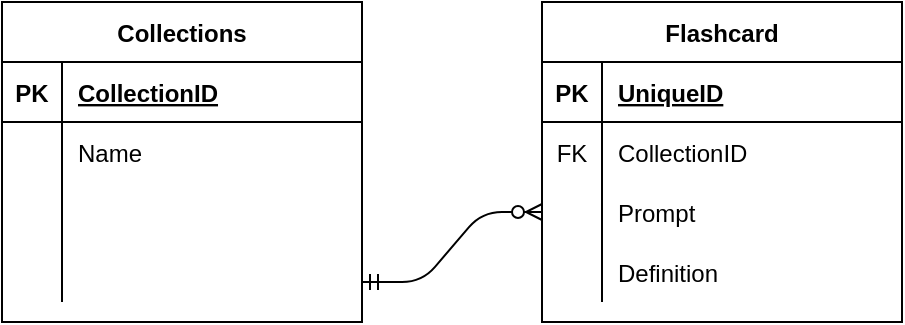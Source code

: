 <mxfile version="14.7.3" type="device"><diagram id="F9yxakLlYcTevxyqC6IC" name="Page-1"><mxGraphModel dx="868" dy="450" grid="1" gridSize="10" guides="1" tooltips="1" connect="1" arrows="1" fold="1" page="1" pageScale="1" pageWidth="850" pageHeight="1100" math="0" shadow="0"><root><mxCell id="0"/><mxCell id="1" parent="0"/><mxCell id="3uiy1dCOhSg0yCe8Ar09-20" value="Collections" style="shape=table;startSize=30;container=1;collapsible=1;childLayout=tableLayout;fixedRows=1;rowLines=0;fontStyle=1;align=center;resizeLast=1;" vertex="1" parent="1"><mxGeometry x="150" y="200" width="180" height="160" as="geometry"><mxRectangle x="150" y="200" width="100" height="30" as="alternateBounds"/></mxGeometry></mxCell><mxCell id="3uiy1dCOhSg0yCe8Ar09-21" value="" style="shape=partialRectangle;collapsible=0;dropTarget=0;pointerEvents=0;fillColor=none;top=0;left=0;bottom=1;right=0;points=[[0,0.5],[1,0.5]];portConstraint=eastwest;" vertex="1" parent="3uiy1dCOhSg0yCe8Ar09-20"><mxGeometry y="30" width="180" height="30" as="geometry"/></mxCell><mxCell id="3uiy1dCOhSg0yCe8Ar09-22" value="PK" style="shape=partialRectangle;connectable=0;fillColor=none;top=0;left=0;bottom=0;right=0;fontStyle=1;overflow=hidden;" vertex="1" parent="3uiy1dCOhSg0yCe8Ar09-21"><mxGeometry width="30" height="30" as="geometry"/></mxCell><mxCell id="3uiy1dCOhSg0yCe8Ar09-23" value="CollectionID" style="shape=partialRectangle;connectable=0;fillColor=none;top=0;left=0;bottom=0;right=0;align=left;spacingLeft=6;fontStyle=5;overflow=hidden;" vertex="1" parent="3uiy1dCOhSg0yCe8Ar09-21"><mxGeometry x="30" width="150" height="30" as="geometry"/></mxCell><mxCell id="3uiy1dCOhSg0yCe8Ar09-24" value="" style="shape=partialRectangle;collapsible=0;dropTarget=0;pointerEvents=0;fillColor=none;top=0;left=0;bottom=0;right=0;points=[[0,0.5],[1,0.5]];portConstraint=eastwest;" vertex="1" parent="3uiy1dCOhSg0yCe8Ar09-20"><mxGeometry y="60" width="180" height="30" as="geometry"/></mxCell><mxCell id="3uiy1dCOhSg0yCe8Ar09-25" value="" style="shape=partialRectangle;connectable=0;fillColor=none;top=0;left=0;bottom=0;right=0;editable=1;overflow=hidden;" vertex="1" parent="3uiy1dCOhSg0yCe8Ar09-24"><mxGeometry width="30" height="30" as="geometry"/></mxCell><mxCell id="3uiy1dCOhSg0yCe8Ar09-26" value="Name" style="shape=partialRectangle;connectable=0;fillColor=none;top=0;left=0;bottom=0;right=0;align=left;spacingLeft=6;overflow=hidden;" vertex="1" parent="3uiy1dCOhSg0yCe8Ar09-24"><mxGeometry x="30" width="150" height="30" as="geometry"/></mxCell><mxCell id="3uiy1dCOhSg0yCe8Ar09-27" value="" style="shape=partialRectangle;collapsible=0;dropTarget=0;pointerEvents=0;fillColor=none;top=0;left=0;bottom=0;right=0;points=[[0,0.5],[1,0.5]];portConstraint=eastwest;" vertex="1" parent="3uiy1dCOhSg0yCe8Ar09-20"><mxGeometry y="90" width="180" height="30" as="geometry"/></mxCell><mxCell id="3uiy1dCOhSg0yCe8Ar09-28" value="" style="shape=partialRectangle;connectable=0;fillColor=none;top=0;left=0;bottom=0;right=0;editable=1;overflow=hidden;" vertex="1" parent="3uiy1dCOhSg0yCe8Ar09-27"><mxGeometry width="30" height="30" as="geometry"/></mxCell><mxCell id="3uiy1dCOhSg0yCe8Ar09-29" value="" style="shape=partialRectangle;connectable=0;fillColor=none;top=0;left=0;bottom=0;right=0;align=left;spacingLeft=6;overflow=hidden;" vertex="1" parent="3uiy1dCOhSg0yCe8Ar09-27"><mxGeometry x="30" width="150" height="30" as="geometry"/></mxCell><mxCell id="3uiy1dCOhSg0yCe8Ar09-30" value="" style="shape=partialRectangle;collapsible=0;dropTarget=0;pointerEvents=0;fillColor=none;top=0;left=0;bottom=0;right=0;points=[[0,0.5],[1,0.5]];portConstraint=eastwest;" vertex="1" parent="3uiy1dCOhSg0yCe8Ar09-20"><mxGeometry y="120" width="180" height="30" as="geometry"/></mxCell><mxCell id="3uiy1dCOhSg0yCe8Ar09-31" value="" style="shape=partialRectangle;connectable=0;fillColor=none;top=0;left=0;bottom=0;right=0;editable=1;overflow=hidden;" vertex="1" parent="3uiy1dCOhSg0yCe8Ar09-30"><mxGeometry width="30" height="30" as="geometry"/></mxCell><mxCell id="3uiy1dCOhSg0yCe8Ar09-32" value="" style="shape=partialRectangle;connectable=0;fillColor=none;top=0;left=0;bottom=0;right=0;align=left;spacingLeft=6;overflow=hidden;" vertex="1" parent="3uiy1dCOhSg0yCe8Ar09-30"><mxGeometry x="30" width="150" height="30" as="geometry"/></mxCell><mxCell id="3uiy1dCOhSg0yCe8Ar09-33" value="Flashcard" style="shape=table;startSize=30;container=1;collapsible=1;childLayout=tableLayout;fixedRows=1;rowLines=0;fontStyle=1;align=center;resizeLast=1;" vertex="1" parent="1"><mxGeometry x="420" y="200" width="180" height="160" as="geometry"/></mxCell><mxCell id="3uiy1dCOhSg0yCe8Ar09-34" value="" style="shape=partialRectangle;collapsible=0;dropTarget=0;pointerEvents=0;fillColor=none;top=0;left=0;bottom=1;right=0;points=[[0,0.5],[1,0.5]];portConstraint=eastwest;" vertex="1" parent="3uiy1dCOhSg0yCe8Ar09-33"><mxGeometry y="30" width="180" height="30" as="geometry"/></mxCell><mxCell id="3uiy1dCOhSg0yCe8Ar09-35" value="PK" style="shape=partialRectangle;connectable=0;fillColor=none;top=0;left=0;bottom=0;right=0;fontStyle=1;overflow=hidden;" vertex="1" parent="3uiy1dCOhSg0yCe8Ar09-34"><mxGeometry width="30" height="30" as="geometry"/></mxCell><mxCell id="3uiy1dCOhSg0yCe8Ar09-36" value="UniqueID" style="shape=partialRectangle;connectable=0;fillColor=none;top=0;left=0;bottom=0;right=0;align=left;spacingLeft=6;fontStyle=5;overflow=hidden;" vertex="1" parent="3uiy1dCOhSg0yCe8Ar09-34"><mxGeometry x="30" width="150" height="30" as="geometry"/></mxCell><mxCell id="3uiy1dCOhSg0yCe8Ar09-37" value="" style="shape=partialRectangle;collapsible=0;dropTarget=0;pointerEvents=0;fillColor=none;top=0;left=0;bottom=0;right=0;points=[[0,0.5],[1,0.5]];portConstraint=eastwest;" vertex="1" parent="3uiy1dCOhSg0yCe8Ar09-33"><mxGeometry y="60" width="180" height="30" as="geometry"/></mxCell><mxCell id="3uiy1dCOhSg0yCe8Ar09-38" value="FK" style="shape=partialRectangle;connectable=0;fillColor=none;top=0;left=0;bottom=0;right=0;editable=1;overflow=hidden;" vertex="1" parent="3uiy1dCOhSg0yCe8Ar09-37"><mxGeometry width="30" height="30" as="geometry"/></mxCell><mxCell id="3uiy1dCOhSg0yCe8Ar09-39" value="CollectionID" style="shape=partialRectangle;connectable=0;fillColor=none;top=0;left=0;bottom=0;right=0;align=left;spacingLeft=6;overflow=hidden;" vertex="1" parent="3uiy1dCOhSg0yCe8Ar09-37"><mxGeometry x="30" width="150" height="30" as="geometry"/></mxCell><mxCell id="3uiy1dCOhSg0yCe8Ar09-40" value="" style="shape=partialRectangle;collapsible=0;dropTarget=0;pointerEvents=0;fillColor=none;top=0;left=0;bottom=0;right=0;points=[[0,0.5],[1,0.5]];portConstraint=eastwest;" vertex="1" parent="3uiy1dCOhSg0yCe8Ar09-33"><mxGeometry y="90" width="180" height="30" as="geometry"/></mxCell><mxCell id="3uiy1dCOhSg0yCe8Ar09-41" value="" style="shape=partialRectangle;connectable=0;fillColor=none;top=0;left=0;bottom=0;right=0;editable=1;overflow=hidden;" vertex="1" parent="3uiy1dCOhSg0yCe8Ar09-40"><mxGeometry width="30" height="30" as="geometry"/></mxCell><mxCell id="3uiy1dCOhSg0yCe8Ar09-42" value="Prompt" style="shape=partialRectangle;connectable=0;fillColor=none;top=0;left=0;bottom=0;right=0;align=left;spacingLeft=6;overflow=hidden;" vertex="1" parent="3uiy1dCOhSg0yCe8Ar09-40"><mxGeometry x="30" width="150" height="30" as="geometry"/></mxCell><mxCell id="3uiy1dCOhSg0yCe8Ar09-43" value="" style="shape=partialRectangle;collapsible=0;dropTarget=0;pointerEvents=0;fillColor=none;top=0;left=0;bottom=0;right=0;points=[[0,0.5],[1,0.5]];portConstraint=eastwest;" vertex="1" parent="3uiy1dCOhSg0yCe8Ar09-33"><mxGeometry y="120" width="180" height="30" as="geometry"/></mxCell><mxCell id="3uiy1dCOhSg0yCe8Ar09-44" value="" style="shape=partialRectangle;connectable=0;fillColor=none;top=0;left=0;bottom=0;right=0;editable=1;overflow=hidden;" vertex="1" parent="3uiy1dCOhSg0yCe8Ar09-43"><mxGeometry width="30" height="30" as="geometry"/></mxCell><mxCell id="3uiy1dCOhSg0yCe8Ar09-45" value="Definition" style="shape=partialRectangle;connectable=0;fillColor=none;top=0;left=0;bottom=0;right=0;align=left;spacingLeft=6;overflow=hidden;" vertex="1" parent="3uiy1dCOhSg0yCe8Ar09-43"><mxGeometry x="30" width="150" height="30" as="geometry"/></mxCell><mxCell id="3uiy1dCOhSg0yCe8Ar09-50" value="" style="edgeStyle=entityRelationEdgeStyle;fontSize=12;html=1;endArrow=ERzeroToMany;startArrow=ERmandOne;entryX=0;entryY=0.5;entryDx=0;entryDy=0;" edge="1" parent="1" target="3uiy1dCOhSg0yCe8Ar09-40"><mxGeometry width="100" height="100" relative="1" as="geometry"><mxPoint x="330" y="340" as="sourcePoint"/><mxPoint x="430" y="240" as="targetPoint"/></mxGeometry></mxCell></root></mxGraphModel></diagram></mxfile>
